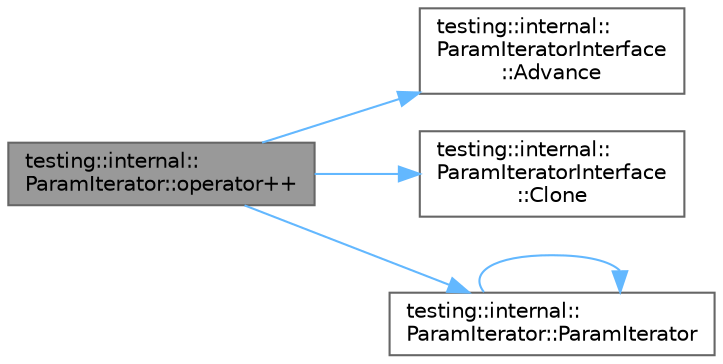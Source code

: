 digraph "testing::internal::ParamIterator::operator++"
{
 // LATEX_PDF_SIZE
  bgcolor="transparent";
  edge [fontname=Helvetica,fontsize=10,labelfontname=Helvetica,labelfontsize=10];
  node [fontname=Helvetica,fontsize=10,shape=box,height=0.2,width=0.4];
  rankdir="LR";
  Node1 [id="Node000001",label="testing::internal::\lParamIterator::operator++",height=0.2,width=0.4,color="gray40", fillcolor="grey60", style="filled", fontcolor="black",tooltip=" "];
  Node1 -> Node2 [id="edge1_Node000001_Node000002",color="steelblue1",style="solid",tooltip=" "];
  Node2 [id="Node000002",label="testing::internal::\lParamIteratorInterface\l::Advance",height=0.2,width=0.4,color="grey40", fillcolor="white", style="filled",URL="$classtesting_1_1internal_1_1_param_iterator_interface.html#a600dbd35fcb551463e379516a1abea48",tooltip=" "];
  Node1 -> Node3 [id="edge2_Node000001_Node000003",color="steelblue1",style="solid",tooltip=" "];
  Node3 [id="Node000003",label="testing::internal::\lParamIteratorInterface\l::Clone",height=0.2,width=0.4,color="grey40", fillcolor="white", style="filled",URL="$classtesting_1_1internal_1_1_param_iterator_interface.html#a1a320971ce300a235669fa340b7dda3f",tooltip=" "];
  Node1 -> Node4 [id="edge3_Node000001_Node000004",color="steelblue1",style="solid",tooltip=" "];
  Node4 [id="Node000004",label="testing::internal::\lParamIterator::ParamIterator",height=0.2,width=0.4,color="grey40", fillcolor="white", style="filled",URL="$classtesting_1_1internal_1_1_param_iterator.html#aa10585055ee055e304703a3004f24f33",tooltip=" "];
  Node4 -> Node4 [id="edge4_Node000004_Node000004",color="steelblue1",style="solid",tooltip=" "];
}
